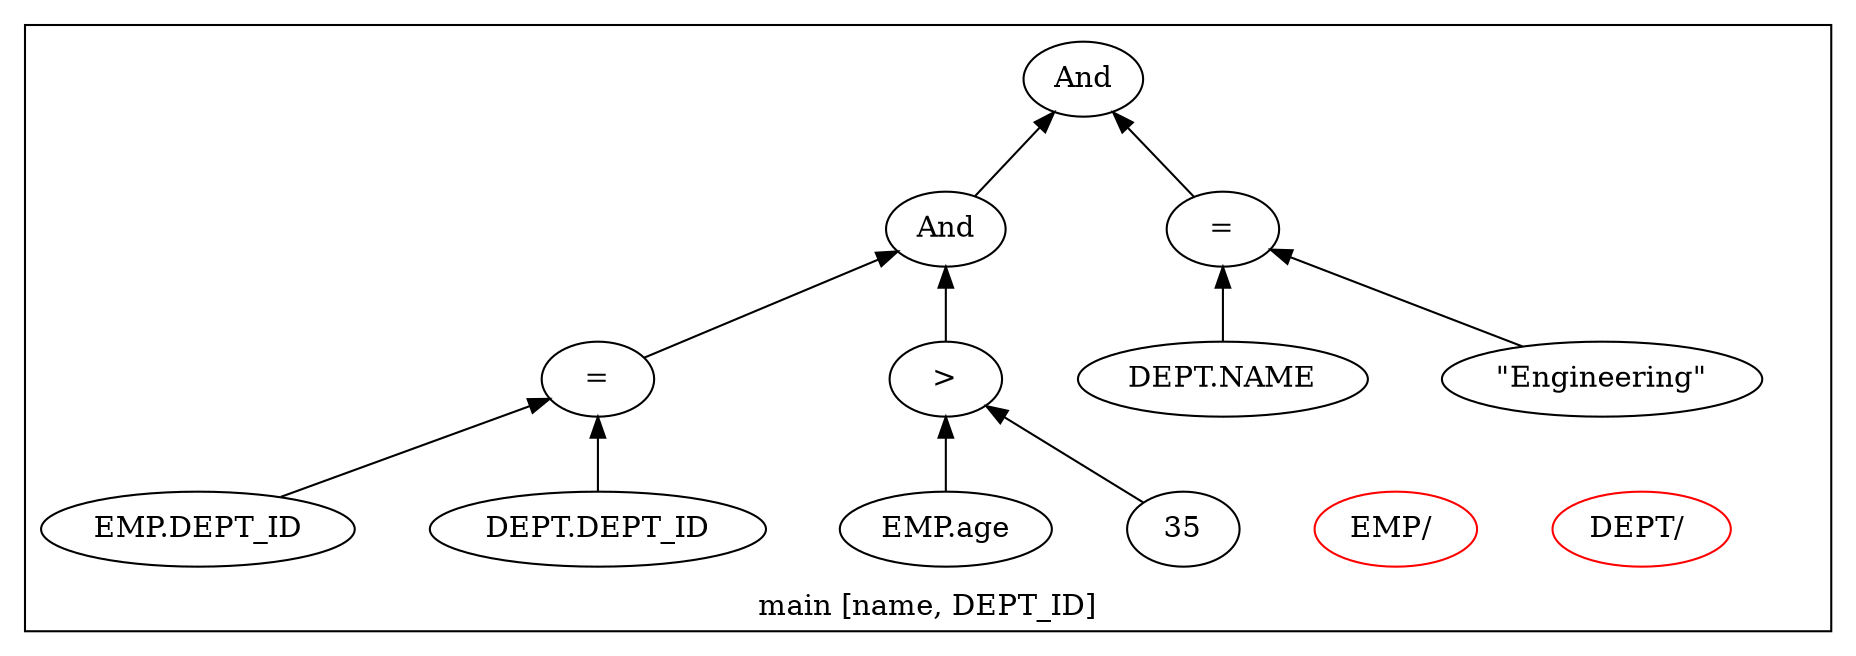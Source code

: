 digraph example1 {
    rankdir=BT;
    nodesep=0.5;
    ordering="in";
  subgraph cluster_main {
    label = "main [name, DEPT_ID]";
    "main_pt"[shape=point, color=white];
    "QUN_1"[label="DEPT/ ", color=red]
    "QUN_0"[label="EMP/ ", color=red]
    exprnode0x7f9711d35d08[label="And"];
    exprnode0x7f9711d35b68 -> exprnode0x7f9711d35d08;
    exprnode0x7f9711d35cb8 -> exprnode0x7f9711d35d08;
    exprnode0x7f9711d35b68[label="And"];
    exprnode0x7f9711d34bf8 -> exprnode0x7f9711d35b68;
    exprnode0x7f9711d35b18 -> exprnode0x7f9711d35b68;
    exprnode0x7f9711d34bf8[label="="];
    exprnode0x7f9711d344a8 -> exprnode0x7f9711d34bf8;
    exprnode0x7f9711d34ba8 -> exprnode0x7f9711d34bf8;
    exprnode0x7f9711d344a8[label="EMP.DEPT_ID"];
    exprnode0x7f9711d34ba8[label="DEPT.DEPT_ID"];
    exprnode0x7f9711d35b18[label=">"];
    exprnode0x7f9711d350c8 -> exprnode0x7f9711d35b18;
    exprnode0x7f9711d35ac8 -> exprnode0x7f9711d35b18;
    exprnode0x7f9711d350c8[label="EMP.age"];
    exprnode0x7f9711d35ac8[label="35"];
    exprnode0x7f9711d35cb8[label="="];
    exprnode0x7f9711d35bf8 -> exprnode0x7f9711d35cb8;
    exprnode0x7f9711d35c68 -> exprnode0x7f9711d35cb8;
    exprnode0x7f9711d35bf8[label="DEPT.NAME"];
    exprnode0x7f9711d35c68[label="\"Engineering\""];
}
}
